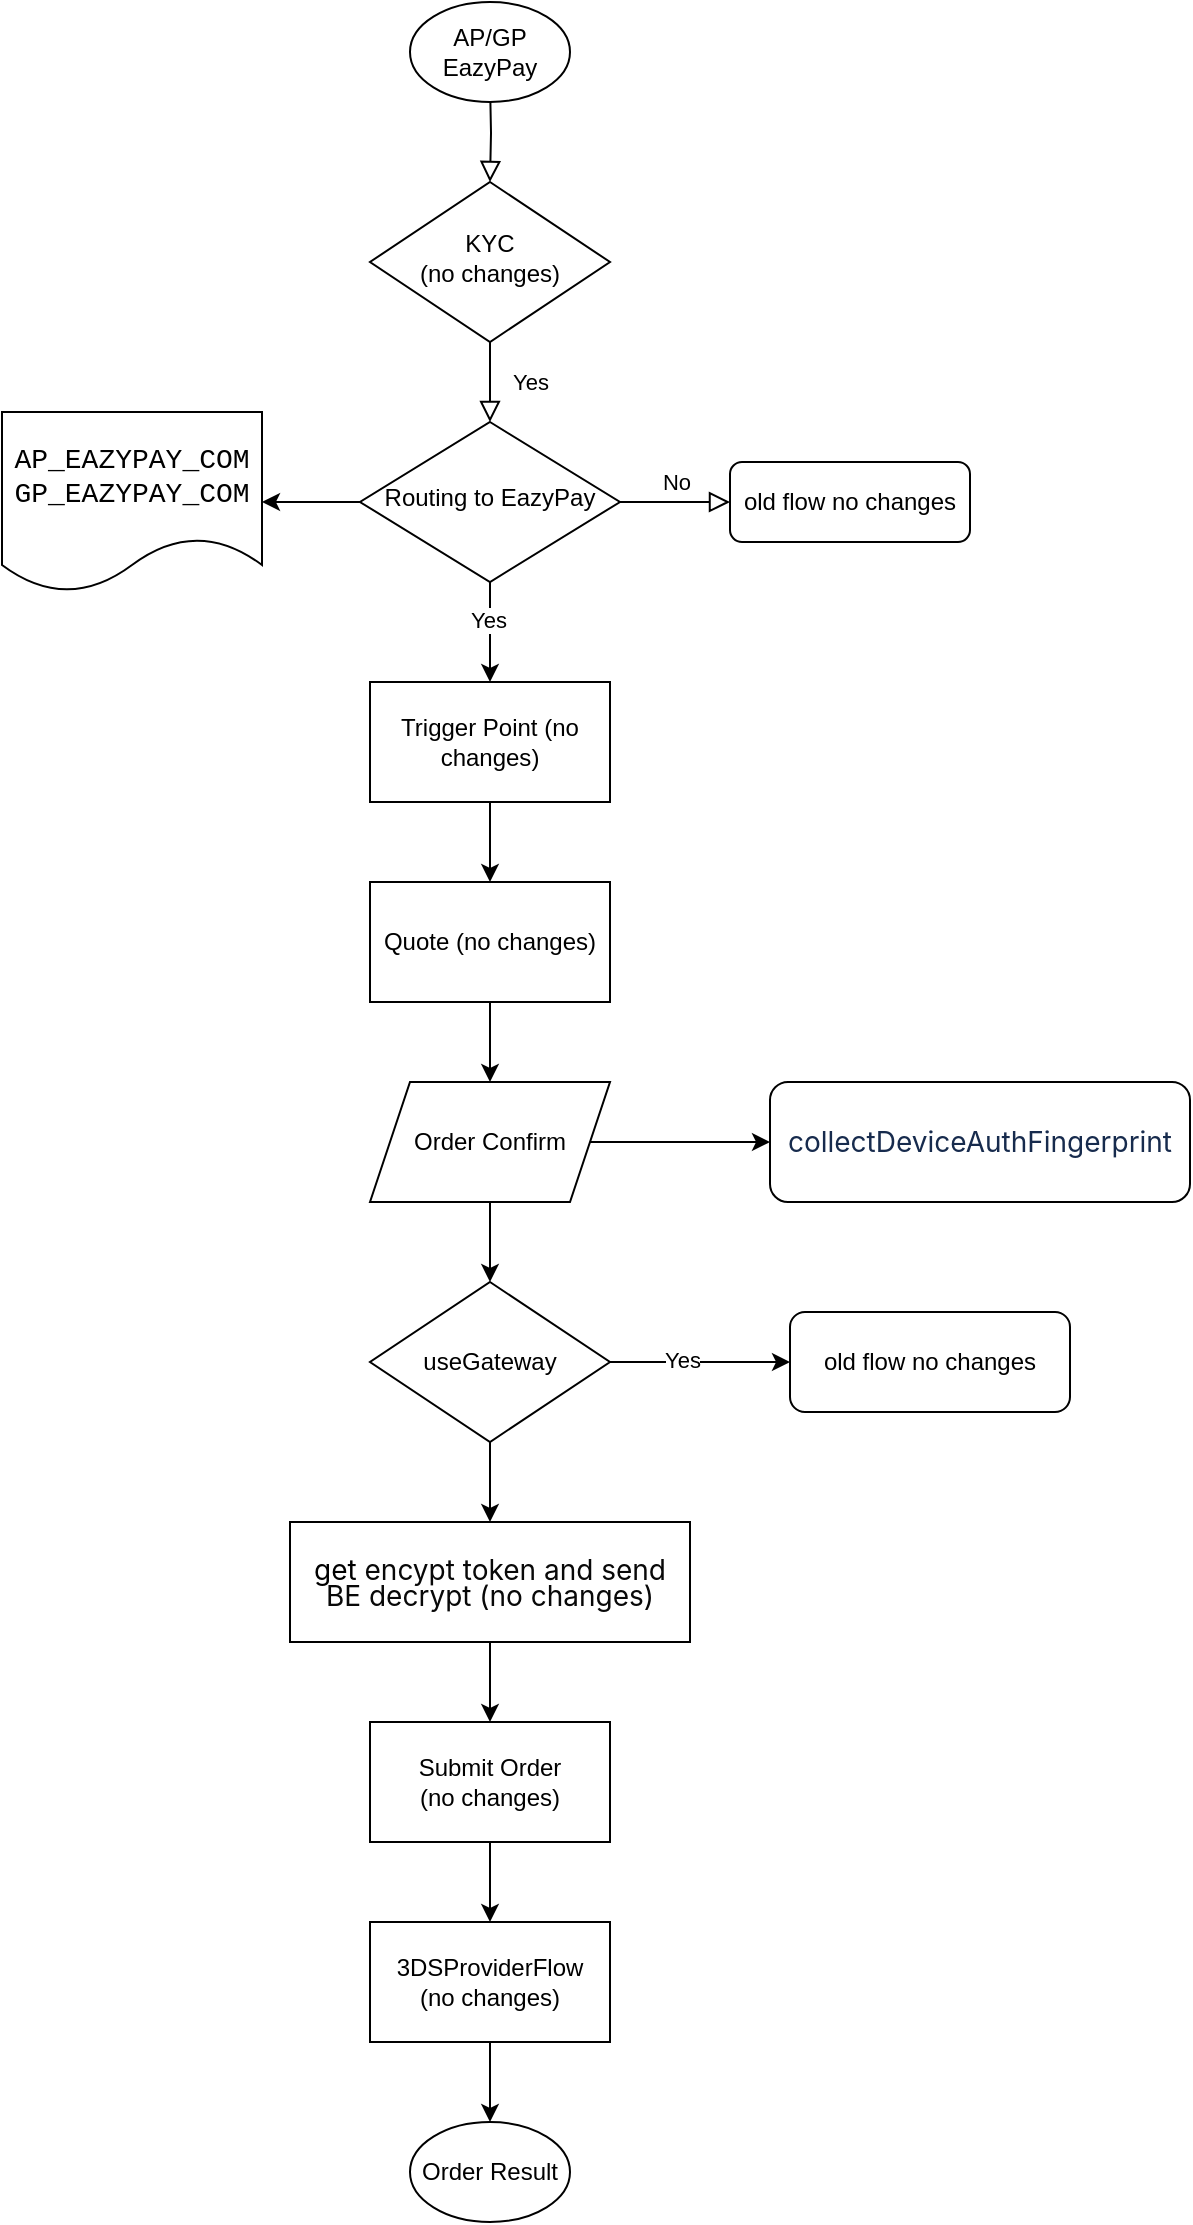 <mxfile version="26.2.14">
  <diagram id="C5RBs43oDa-KdzZeNtuy" name="Page-1">
    <mxGraphModel dx="1234" dy="736" grid="1" gridSize="10" guides="1" tooltips="1" connect="1" arrows="1" fold="1" page="1" pageScale="1" pageWidth="827" pageHeight="1169" math="0" shadow="0">
      <root>
        <mxCell id="WIyWlLk6GJQsqaUBKTNV-0" />
        <mxCell id="WIyWlLk6GJQsqaUBKTNV-1" parent="WIyWlLk6GJQsqaUBKTNV-0" />
        <mxCell id="WIyWlLk6GJQsqaUBKTNV-2" value="" style="rounded=0;html=1;jettySize=auto;orthogonalLoop=1;fontSize=11;endArrow=block;endFill=0;endSize=8;strokeWidth=1;shadow=0;labelBackgroundColor=none;edgeStyle=orthogonalEdgeStyle;" parent="WIyWlLk6GJQsqaUBKTNV-1" target="WIyWlLk6GJQsqaUBKTNV-6" edge="1">
          <mxGeometry relative="1" as="geometry">
            <mxPoint x="344" y="70" as="sourcePoint" />
          </mxGeometry>
        </mxCell>
        <mxCell id="WIyWlLk6GJQsqaUBKTNV-4" value="Yes" style="rounded=0;html=1;jettySize=auto;orthogonalLoop=1;fontSize=11;endArrow=block;endFill=0;endSize=8;strokeWidth=1;shadow=0;labelBackgroundColor=none;edgeStyle=orthogonalEdgeStyle;" parent="WIyWlLk6GJQsqaUBKTNV-1" source="WIyWlLk6GJQsqaUBKTNV-6" target="WIyWlLk6GJQsqaUBKTNV-10" edge="1">
          <mxGeometry y="20" relative="1" as="geometry">
            <mxPoint as="offset" />
          </mxGeometry>
        </mxCell>
        <mxCell id="WIyWlLk6GJQsqaUBKTNV-6" value="KYC&lt;div&gt;&lt;span style=&quot;text-wrap-mode: nowrap;&quot;&gt;(no changes)&lt;/span&gt;&lt;/div&gt;" style="rhombus;whiteSpace=wrap;html=1;shadow=0;fontFamily=Helvetica;fontSize=12;align=center;strokeWidth=1;spacing=6;spacingTop=-4;" parent="WIyWlLk6GJQsqaUBKTNV-1" vertex="1">
          <mxGeometry x="284" y="120" width="120" height="80" as="geometry" />
        </mxCell>
        <mxCell id="WIyWlLk6GJQsqaUBKTNV-9" value="No" style="edgeStyle=orthogonalEdgeStyle;rounded=0;html=1;jettySize=auto;orthogonalLoop=1;fontSize=11;endArrow=block;endFill=0;endSize=8;strokeWidth=1;shadow=0;labelBackgroundColor=none;" parent="WIyWlLk6GJQsqaUBKTNV-1" source="WIyWlLk6GJQsqaUBKTNV-10" target="WIyWlLk6GJQsqaUBKTNV-12" edge="1">
          <mxGeometry y="10" relative="1" as="geometry">
            <mxPoint as="offset" />
          </mxGeometry>
        </mxCell>
        <mxCell id="PJthDoJv0WFITbKWcrjk-26" value="" style="edgeStyle=orthogonalEdgeStyle;rounded=0;orthogonalLoop=1;jettySize=auto;html=1;" edge="1" parent="WIyWlLk6GJQsqaUBKTNV-1" source="WIyWlLk6GJQsqaUBKTNV-10" target="PJthDoJv0WFITbKWcrjk-25">
          <mxGeometry relative="1" as="geometry" />
        </mxCell>
        <mxCell id="PJthDoJv0WFITbKWcrjk-27" value="" style="edgeStyle=orthogonalEdgeStyle;rounded=0;orthogonalLoop=1;jettySize=auto;html=1;" edge="1" parent="WIyWlLk6GJQsqaUBKTNV-1" source="WIyWlLk6GJQsqaUBKTNV-10" target="PJthDoJv0WFITbKWcrjk-6">
          <mxGeometry relative="1" as="geometry" />
        </mxCell>
        <mxCell id="PJthDoJv0WFITbKWcrjk-29" value="Yes" style="edgeLabel;html=1;align=center;verticalAlign=middle;resizable=0;points=[];" vertex="1" connectable="0" parent="PJthDoJv0WFITbKWcrjk-27">
          <mxGeometry x="-0.24" y="-1" relative="1" as="geometry">
            <mxPoint as="offset" />
          </mxGeometry>
        </mxCell>
        <mxCell id="WIyWlLk6GJQsqaUBKTNV-10" value="Routing to EazyPay" style="rhombus;whiteSpace=wrap;html=1;shadow=0;fontFamily=Helvetica;fontSize=12;align=center;strokeWidth=1;spacing=6;spacingTop=-4;" parent="WIyWlLk6GJQsqaUBKTNV-1" vertex="1">
          <mxGeometry x="279" y="240" width="130" height="80" as="geometry" />
        </mxCell>
        <mxCell id="WIyWlLk6GJQsqaUBKTNV-12" value="old flow n&lt;span style=&quot;text-wrap-mode: nowrap;&quot;&gt;o changes&lt;/span&gt;" style="rounded=1;whiteSpace=wrap;html=1;fontSize=12;glass=0;strokeWidth=1;shadow=0;" parent="WIyWlLk6GJQsqaUBKTNV-1" vertex="1">
          <mxGeometry x="464" y="260" width="120" height="40" as="geometry" />
        </mxCell>
        <mxCell id="PJthDoJv0WFITbKWcrjk-21" value="" style="edgeStyle=orthogonalEdgeStyle;rounded=0;orthogonalLoop=1;jettySize=auto;html=1;" edge="1" parent="WIyWlLk6GJQsqaUBKTNV-1" source="PJthDoJv0WFITbKWcrjk-6" target="PJthDoJv0WFITbKWcrjk-20">
          <mxGeometry relative="1" as="geometry" />
        </mxCell>
        <mxCell id="PJthDoJv0WFITbKWcrjk-6" value="Trigger Point (n&lt;span style=&quot;text-wrap-mode: nowrap;&quot;&gt;o changes&lt;/span&gt;)" style="rounded=0;whiteSpace=wrap;html=1;" vertex="1" parent="WIyWlLk6GJQsqaUBKTNV-1">
          <mxGeometry x="284" y="370" width="120" height="60" as="geometry" />
        </mxCell>
        <mxCell id="PJthDoJv0WFITbKWcrjk-44" value="" style="edgeStyle=orthogonalEdgeStyle;rounded=0;orthogonalLoop=1;jettySize=auto;html=1;" edge="1" parent="WIyWlLk6GJQsqaUBKTNV-1" source="PJthDoJv0WFITbKWcrjk-20" target="PJthDoJv0WFITbKWcrjk-43">
          <mxGeometry relative="1" as="geometry" />
        </mxCell>
        <mxCell id="PJthDoJv0WFITbKWcrjk-20" value="Quote (n&lt;span style=&quot;text-wrap-mode: nowrap;&quot;&gt;o changes&lt;/span&gt;)" style="whiteSpace=wrap;html=1;rounded=0;" vertex="1" parent="WIyWlLk6GJQsqaUBKTNV-1">
          <mxGeometry x="284" y="470" width="120" height="60" as="geometry" />
        </mxCell>
        <mxCell id="PJthDoJv0WFITbKWcrjk-25" value="&lt;span style=&quot;text-wrap-mode: nowrap; font-family: Consolas, &amp;quot;Bitstream Vera Sans Mono&amp;quot;, &amp;quot;Courier New&amp;quot;, Courier, monospace; font-size: 14px; text-align: left; background-color: rgb(255, 255, 255);&quot;&gt;AP_EAZYPAY_COM&lt;/span&gt;&lt;div style=&quot;text-wrap-mode: nowrap;&quot;&gt;&lt;span style=&quot;font-family: Consolas, &amp;quot;Bitstream Vera Sans Mono&amp;quot;, &amp;quot;Courier New&amp;quot;, Courier, monospace; font-size: 14px; text-align: left; background-color: rgb(255, 255, 255);&quot;&gt;GP_EAZYPAY_COM&lt;/span&gt;&lt;/div&gt;" style="shape=document;whiteSpace=wrap;html=1;boundedLbl=1;" vertex="1" parent="WIyWlLk6GJQsqaUBKTNV-1">
          <mxGeometry x="100" y="235" width="130" height="90" as="geometry" />
        </mxCell>
        <mxCell id="PJthDoJv0WFITbKWcrjk-35" value="" style="edgeStyle=orthogonalEdgeStyle;rounded=0;orthogonalLoop=1;jettySize=auto;html=1;" edge="1" parent="WIyWlLk6GJQsqaUBKTNV-1" source="PJthDoJv0WFITbKWcrjk-30" target="PJthDoJv0WFITbKWcrjk-34">
          <mxGeometry relative="1" as="geometry" />
        </mxCell>
        <mxCell id="PJthDoJv0WFITbKWcrjk-36" value="Yes" style="edgeLabel;html=1;align=center;verticalAlign=middle;resizable=0;points=[];" vertex="1" connectable="0" parent="PJthDoJv0WFITbKWcrjk-35">
          <mxGeometry x="-0.2" y="1" relative="1" as="geometry">
            <mxPoint as="offset" />
          </mxGeometry>
        </mxCell>
        <mxCell id="PJthDoJv0WFITbKWcrjk-38" value="" style="edgeStyle=orthogonalEdgeStyle;rounded=0;orthogonalLoop=1;jettySize=auto;html=1;" edge="1" parent="WIyWlLk6GJQsqaUBKTNV-1" source="PJthDoJv0WFITbKWcrjk-30" target="PJthDoJv0WFITbKWcrjk-37">
          <mxGeometry relative="1" as="geometry" />
        </mxCell>
        <mxCell id="PJthDoJv0WFITbKWcrjk-30" value="useGateway" style="rhombus;whiteSpace=wrap;html=1;rounded=0;" vertex="1" parent="WIyWlLk6GJQsqaUBKTNV-1">
          <mxGeometry x="284" y="670" width="120" height="80" as="geometry" />
        </mxCell>
        <mxCell id="PJthDoJv0WFITbKWcrjk-34" value="old flow n&lt;span style=&quot;text-wrap-mode: nowrap;&quot;&gt;o changes&lt;/span&gt;" style="rounded=1;whiteSpace=wrap;html=1;fontSize=12;glass=0;strokeWidth=1;shadow=0;" vertex="1" parent="WIyWlLk6GJQsqaUBKTNV-1">
          <mxGeometry x="494" y="685" width="140" height="50" as="geometry" />
        </mxCell>
        <mxCell id="PJthDoJv0WFITbKWcrjk-50" value="" style="edgeStyle=orthogonalEdgeStyle;rounded=0;orthogonalLoop=1;jettySize=auto;html=1;" edge="1" parent="WIyWlLk6GJQsqaUBKTNV-1" source="PJthDoJv0WFITbKWcrjk-37" target="PJthDoJv0WFITbKWcrjk-49">
          <mxGeometry relative="1" as="geometry" />
        </mxCell>
        <mxCell id="PJthDoJv0WFITbKWcrjk-37" value="&lt;div style=&quot;background-color: rgb(255, 255, 255); color: rgb(8, 8, 8);&quot;&gt;&lt;pre style=&quot;line-height: 100%;&quot;&gt;&lt;pre style=&quot;text-align: center;&quot;&gt;&lt;span style=&quot;color: rgb(0, 0, 0); font-family: -apple-system, &amp;quot;system-ui&amp;quot;, &amp;quot;Segoe UI&amp;quot;, Roboto, Oxygen, Ubuntu, &amp;quot;Fira Sans&amp;quot;, &amp;quot;Droid Sans&amp;quot;, &amp;quot;Helvetica Neue&amp;quot;, sans-serif; font-size: 14px; text-align: left; white-space: normal;&quot;&gt;get&amp;nbsp;&lt;/span&gt;&lt;font face=&quot;-apple-system, system-ui, Segoe UI, Roboto, Oxygen, Ubuntu, Fira Sans, Droid Sans, Helvetica Neue, sans-serif&quot;&gt;&lt;span style=&quot;font-size: 14px; white-space: normal;&quot;&gt;encypt token and send BE&amp;nbsp;decrypt (no changes)&lt;/span&gt;&lt;/font&gt;&lt;/pre&gt;&lt;/pre&gt;&lt;/div&gt;" style="html=1;rounded=0;align=center;whiteSpace=wrap;" vertex="1" parent="WIyWlLk6GJQsqaUBKTNV-1">
          <mxGeometry x="244" y="790" width="200" height="60" as="geometry" />
        </mxCell>
        <mxCell id="PJthDoJv0WFITbKWcrjk-45" value="" style="edgeStyle=orthogonalEdgeStyle;rounded=0;orthogonalLoop=1;jettySize=auto;html=1;" edge="1" parent="WIyWlLk6GJQsqaUBKTNV-1" source="PJthDoJv0WFITbKWcrjk-43">
          <mxGeometry relative="1" as="geometry">
            <mxPoint x="484" y="600" as="targetPoint" />
          </mxGeometry>
        </mxCell>
        <mxCell id="PJthDoJv0WFITbKWcrjk-46" value="" style="edgeStyle=orthogonalEdgeStyle;rounded=0;orthogonalLoop=1;jettySize=auto;html=1;" edge="1" parent="WIyWlLk6GJQsqaUBKTNV-1" source="PJthDoJv0WFITbKWcrjk-43" target="PJthDoJv0WFITbKWcrjk-30">
          <mxGeometry relative="1" as="geometry" />
        </mxCell>
        <mxCell id="PJthDoJv0WFITbKWcrjk-43" value="Order Confirm" style="shape=parallelogram;perimeter=parallelogramPerimeter;whiteSpace=wrap;html=1;fixedSize=1;" vertex="1" parent="WIyWlLk6GJQsqaUBKTNV-1">
          <mxGeometry x="284" y="570" width="120" height="60" as="geometry" />
        </mxCell>
        <mxCell id="PJthDoJv0WFITbKWcrjk-47" value="&lt;span style=&quot;color: rgb(23, 43, 77); font-family: -apple-system, &amp;quot;system-ui&amp;quot;, &amp;quot;Segoe UI&amp;quot;, Roboto, Oxygen, Ubuntu, &amp;quot;Fira Sans&amp;quot;, &amp;quot;Droid Sans&amp;quot;, &amp;quot;Helvetica Neue&amp;quot;, sans-serif; font-size: 14px; text-align: left; background-color: rgb(255, 255, 255);&quot;&gt;collectDeviceAuthFingerprint&lt;/span&gt;" style="rounded=1;whiteSpace=wrap;html=1;" vertex="1" parent="WIyWlLk6GJQsqaUBKTNV-1">
          <mxGeometry x="484" y="570" width="210" height="60" as="geometry" />
        </mxCell>
        <mxCell id="PJthDoJv0WFITbKWcrjk-52" value="" style="edgeStyle=orthogonalEdgeStyle;rounded=0;orthogonalLoop=1;jettySize=auto;html=1;" edge="1" parent="WIyWlLk6GJQsqaUBKTNV-1" source="PJthDoJv0WFITbKWcrjk-49" target="PJthDoJv0WFITbKWcrjk-51">
          <mxGeometry relative="1" as="geometry" />
        </mxCell>
        <mxCell id="PJthDoJv0WFITbKWcrjk-49" value="Submit Order&lt;br&gt;(no changes)" style="whiteSpace=wrap;html=1;rounded=0;" vertex="1" parent="WIyWlLk6GJQsqaUBKTNV-1">
          <mxGeometry x="284" y="890" width="120" height="60" as="geometry" />
        </mxCell>
        <mxCell id="PJthDoJv0WFITbKWcrjk-55" value="" style="edgeStyle=orthogonalEdgeStyle;rounded=0;orthogonalLoop=1;jettySize=auto;html=1;" edge="1" parent="WIyWlLk6GJQsqaUBKTNV-1" source="PJthDoJv0WFITbKWcrjk-51" target="PJthDoJv0WFITbKWcrjk-54">
          <mxGeometry relative="1" as="geometry" />
        </mxCell>
        <mxCell id="PJthDoJv0WFITbKWcrjk-51" value="3DSProviderFlow&lt;br&gt;(no changes)" style="whiteSpace=wrap;html=1;rounded=0;" vertex="1" parent="WIyWlLk6GJQsqaUBKTNV-1">
          <mxGeometry x="284" y="990" width="120" height="60" as="geometry" />
        </mxCell>
        <mxCell id="PJthDoJv0WFITbKWcrjk-54" value="Order Result" style="ellipse;whiteSpace=wrap;html=1;rounded=0;" vertex="1" parent="WIyWlLk6GJQsqaUBKTNV-1">
          <mxGeometry x="304" y="1090" width="80" height="50" as="geometry" />
        </mxCell>
        <mxCell id="PJthDoJv0WFITbKWcrjk-61" value="AP/GP EazyPay" style="ellipse;whiteSpace=wrap;html=1;rounded=0;" vertex="1" parent="WIyWlLk6GJQsqaUBKTNV-1">
          <mxGeometry x="304" y="30" width="80" height="50" as="geometry" />
        </mxCell>
      </root>
    </mxGraphModel>
  </diagram>
</mxfile>
